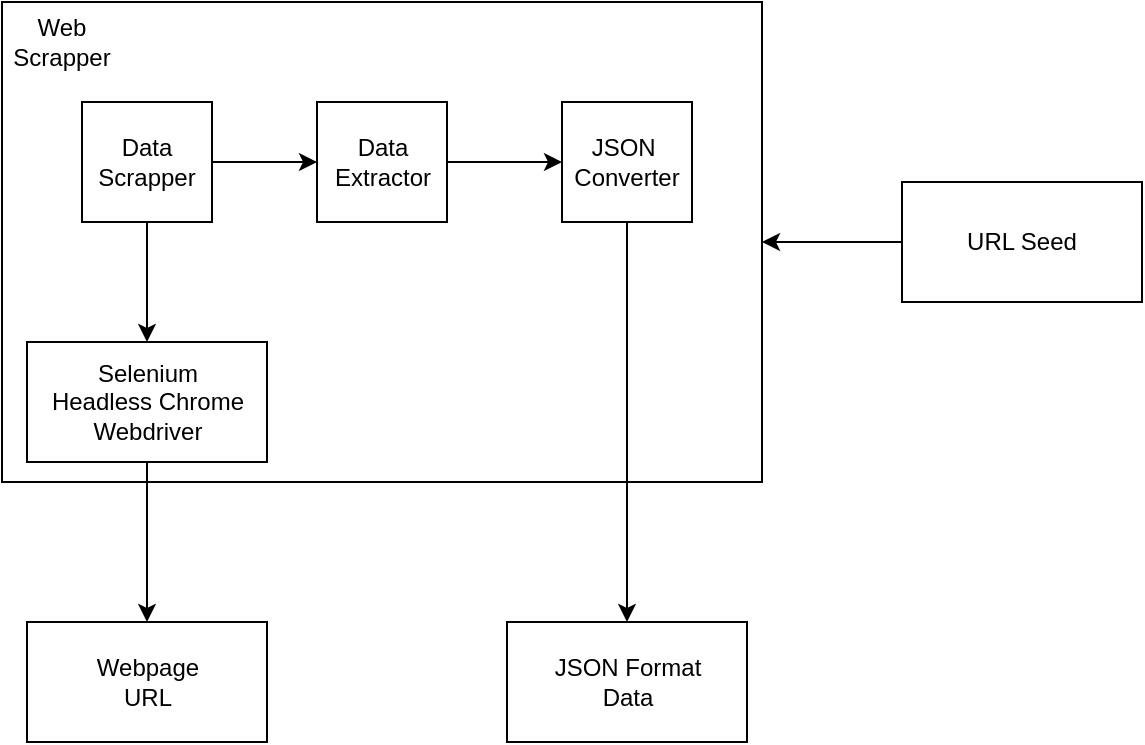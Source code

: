 <mxfile version="13.3.1" type="device"><diagram id="lFxrpAiYC1uENvlTUguh" name="Page-1"><mxGraphModel dx="1386" dy="819" grid="1" gridSize="10" guides="1" tooltips="1" connect="1" arrows="1" fold="1" page="1" pageScale="1" pageWidth="850" pageHeight="1100" math="0" shadow="0"><root><mxCell id="0"/><mxCell id="1" parent="0"/><mxCell id="Qx4Tqk_jmt26W8SWJ8cV-1" value="" style="rounded=0;whiteSpace=wrap;html=1;" vertex="1" parent="1"><mxGeometry x="90" y="160" width="380" height="240" as="geometry"/></mxCell><mxCell id="Qx4Tqk_jmt26W8SWJ8cV-2" value="Web Scrapper" style="text;html=1;strokeColor=none;fillColor=none;align=center;verticalAlign=middle;whiteSpace=wrap;rounded=0;" vertex="1" parent="1"><mxGeometry x="100" y="170" width="40" height="20" as="geometry"/></mxCell><mxCell id="Qx4Tqk_jmt26W8SWJ8cV-3" value="Data &lt;br&gt;Scrapper" style="rounded=0;whiteSpace=wrap;html=1;" vertex="1" parent="1"><mxGeometry x="130" y="210" width="65" height="60" as="geometry"/></mxCell><mxCell id="Qx4Tqk_jmt26W8SWJ8cV-4" value="Data &lt;br&gt;Extractor" style="rounded=0;whiteSpace=wrap;html=1;" vertex="1" parent="1"><mxGeometry x="247.5" y="210" width="65" height="60" as="geometry"/></mxCell><mxCell id="Qx4Tqk_jmt26W8SWJ8cV-5" value="JSON&amp;nbsp;&lt;br&gt;Converter" style="rounded=0;whiteSpace=wrap;html=1;" vertex="1" parent="1"><mxGeometry x="370" y="210" width="65" height="60" as="geometry"/></mxCell><mxCell id="Qx4Tqk_jmt26W8SWJ8cV-6" value="Selenium&lt;br&gt;Headless Chrome&lt;br&gt;Webdriver" style="rounded=0;whiteSpace=wrap;html=1;" vertex="1" parent="1"><mxGeometry x="102.5" y="330" width="120" height="60" as="geometry"/></mxCell><mxCell id="Qx4Tqk_jmt26W8SWJ8cV-7" value="" style="endArrow=classic;html=1;exitX=0.5;exitY=1;exitDx=0;exitDy=0;entryX=0.5;entryY=0;entryDx=0;entryDy=0;" edge="1" parent="1" source="Qx4Tqk_jmt26W8SWJ8cV-3" target="Qx4Tqk_jmt26W8SWJ8cV-6"><mxGeometry width="50" height="50" relative="1" as="geometry"><mxPoint x="400" y="440" as="sourcePoint"/><mxPoint x="450" y="390" as="targetPoint"/></mxGeometry></mxCell><mxCell id="Qx4Tqk_jmt26W8SWJ8cV-8" value="" style="endArrow=classic;html=1;exitX=1;exitY=0.5;exitDx=0;exitDy=0;entryX=0;entryY=0.5;entryDx=0;entryDy=0;" edge="1" parent="1" source="Qx4Tqk_jmt26W8SWJ8cV-3" target="Qx4Tqk_jmt26W8SWJ8cV-4"><mxGeometry width="50" height="50" relative="1" as="geometry"><mxPoint x="400" y="440" as="sourcePoint"/><mxPoint x="450" y="390" as="targetPoint"/></mxGeometry></mxCell><mxCell id="Qx4Tqk_jmt26W8SWJ8cV-9" value="" style="endArrow=classic;html=1;exitX=1;exitY=0.5;exitDx=0;exitDy=0;entryX=0;entryY=0.5;entryDx=0;entryDy=0;" edge="1" parent="1" source="Qx4Tqk_jmt26W8SWJ8cV-4" target="Qx4Tqk_jmt26W8SWJ8cV-5"><mxGeometry width="50" height="50" relative="1" as="geometry"><mxPoint x="400" y="440" as="sourcePoint"/><mxPoint x="450" y="390" as="targetPoint"/></mxGeometry></mxCell><mxCell id="Qx4Tqk_jmt26W8SWJ8cV-10" value="Webpage&lt;br&gt;URL" style="rounded=0;whiteSpace=wrap;html=1;" vertex="1" parent="1"><mxGeometry x="102.5" y="470" width="120" height="60" as="geometry"/></mxCell><mxCell id="Qx4Tqk_jmt26W8SWJ8cV-11" value="" style="endArrow=classic;html=1;exitX=0.5;exitY=1;exitDx=0;exitDy=0;entryX=0.5;entryY=0;entryDx=0;entryDy=0;" edge="1" parent="1" source="Qx4Tqk_jmt26W8SWJ8cV-6" target="Qx4Tqk_jmt26W8SWJ8cV-10"><mxGeometry width="50" height="50" relative="1" as="geometry"><mxPoint x="400" y="440" as="sourcePoint"/><mxPoint x="450" y="390" as="targetPoint"/></mxGeometry></mxCell><mxCell id="Qx4Tqk_jmt26W8SWJ8cV-12" value="JSON Format&lt;br&gt;Data" style="rounded=0;whiteSpace=wrap;html=1;" vertex="1" parent="1"><mxGeometry x="342.5" y="470" width="120" height="60" as="geometry"/></mxCell><mxCell id="Qx4Tqk_jmt26W8SWJ8cV-13" value="" style="endArrow=classic;html=1;exitX=0.5;exitY=1;exitDx=0;exitDy=0;entryX=0.5;entryY=0;entryDx=0;entryDy=0;" edge="1" parent="1" source="Qx4Tqk_jmt26W8SWJ8cV-5" target="Qx4Tqk_jmt26W8SWJ8cV-12"><mxGeometry width="50" height="50" relative="1" as="geometry"><mxPoint x="400" y="440" as="sourcePoint"/><mxPoint x="450" y="390" as="targetPoint"/></mxGeometry></mxCell><mxCell id="Qx4Tqk_jmt26W8SWJ8cV-14" value="URL Seed" style="rounded=0;whiteSpace=wrap;html=1;" vertex="1" parent="1"><mxGeometry x="540" y="250" width="120" height="60" as="geometry"/></mxCell><mxCell id="Qx4Tqk_jmt26W8SWJ8cV-15" value="" style="endArrow=classic;html=1;exitX=0;exitY=0.5;exitDx=0;exitDy=0;entryX=1;entryY=0.5;entryDx=0;entryDy=0;" edge="1" parent="1" source="Qx4Tqk_jmt26W8SWJ8cV-14" target="Qx4Tqk_jmt26W8SWJ8cV-1"><mxGeometry width="50" height="50" relative="1" as="geometry"><mxPoint x="400" y="440" as="sourcePoint"/><mxPoint x="450" y="390" as="targetPoint"/></mxGeometry></mxCell></root></mxGraphModel></diagram></mxfile>